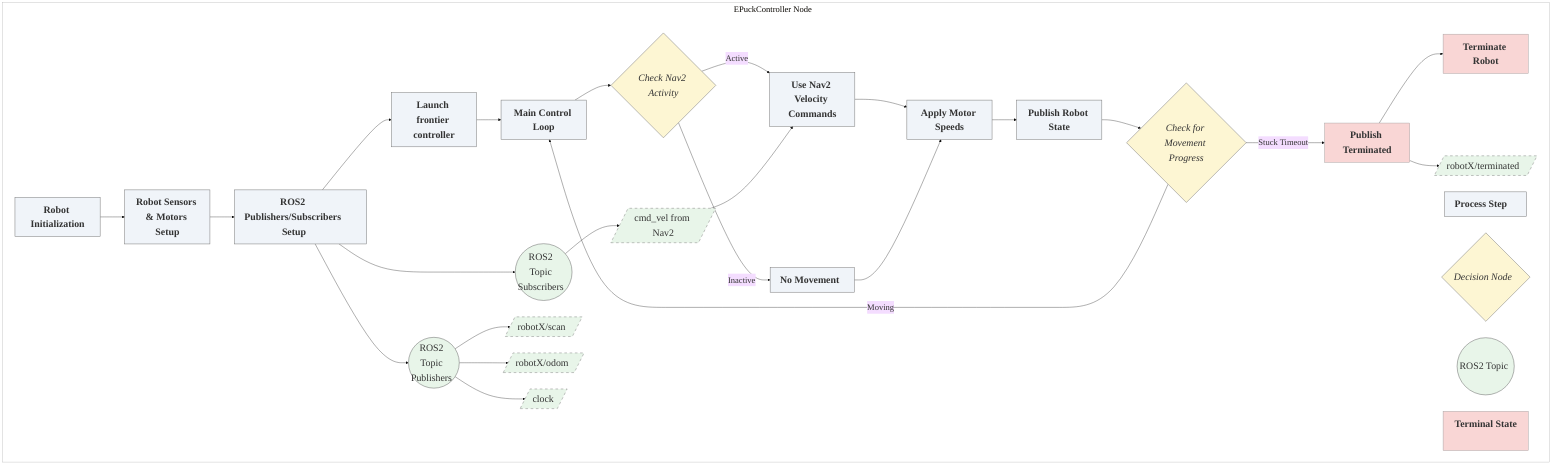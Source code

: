 %%{init: {'theme':'base', 'themeVariables': {'fontSize': '26px', 'fontFamily': 'Arial, sans-serif'}}}%%
flowchart TD

    %% Soft, publication-friendly color scheme with larger font
    classDef terminal fill:#f9d6d5,stroke:#999,stroke-width:1.2px,color:#333,font-weight:bold,font-size:30px;
    classDef process fill:#f0f4f9,stroke:#777,stroke-width:1.5px,color:#333,font-weight:bold,font-size:30px;
    classDef decision fill:#fdf6d3,stroke:#777,stroke-width:1.5px,color:#333,font-style:italic,font-size:30px;
    classDef topic fill:#e8f5e9,stroke:#666,stroke-width:1.5px,color:#333,font-size:30px;
    classDef connector stroke:#666,stroke-width:1.2px,stroke-dasharray: 8 8;

    %% White background for publication
    style epuck fill:#ffffff,stroke:#aaa,stroke-width:1px;

    subgraph epuck["EPuckController Node"]

        A[Robot Initialization] --> B[Robot Sensors & Motors Setup]
        B --> C[ROS2 Publishers/Subscribers Setup]
        C --> D[Launch frontier controller]
        D --> E[Main Control Loop]

        E --> F{Check Nav2 Activity}
        F -- "Active" --> G[Use Nav2 Velocity Commands]
        F -- "Inactive" --> H[No Movement]

        G --> I[Apply Motor Speeds]
        H --> I
        I --> J[Publish Robot State]

        J --> K{Check for Movement Progress}
        K -- "Stuck Timeout" --> L[Publish Terminated]
        L --> M[Terminate Robot]
        K -- "Moving" --> E

        C --> N((ROS2 
        Topic
        Publishers))

        C --> O((ROS2 
        Topic
        Subscribers))

        %% ROS2 Topic Connections
        N --> SCAN_CONN[/"robotX/scan"/]
        N --> ODOM_CONN[/"robotX/odom"/]
        N --> CLOCK_CONN[/"clock"/]
        L --> Ter_CONN[/"robotX/terminated"/]
        O --> CMD_CONN
        CMD_CONN[/"cmd_vel from Nav2"/] --> G

        L1[Process Step]:::process
        L2{Decision Node}:::decision
        L3((ROS2 Topic)):::topic
        L4[Terminal State]:::terminal

    end


    %% Apply classes to nodes
    class A,B,C,D,E,G,H,I,J process
    class F,K decision
    class M,L terminal
    class O,N,CMD_CONN,SCAN_CONN,ODOM_CONN,CLOCK_CONN,Ter_CONN topic
    class Ter_CONN,CLOCK_CONN,SCAN_CONN,ODOM_CONN,CMD_CONN connector